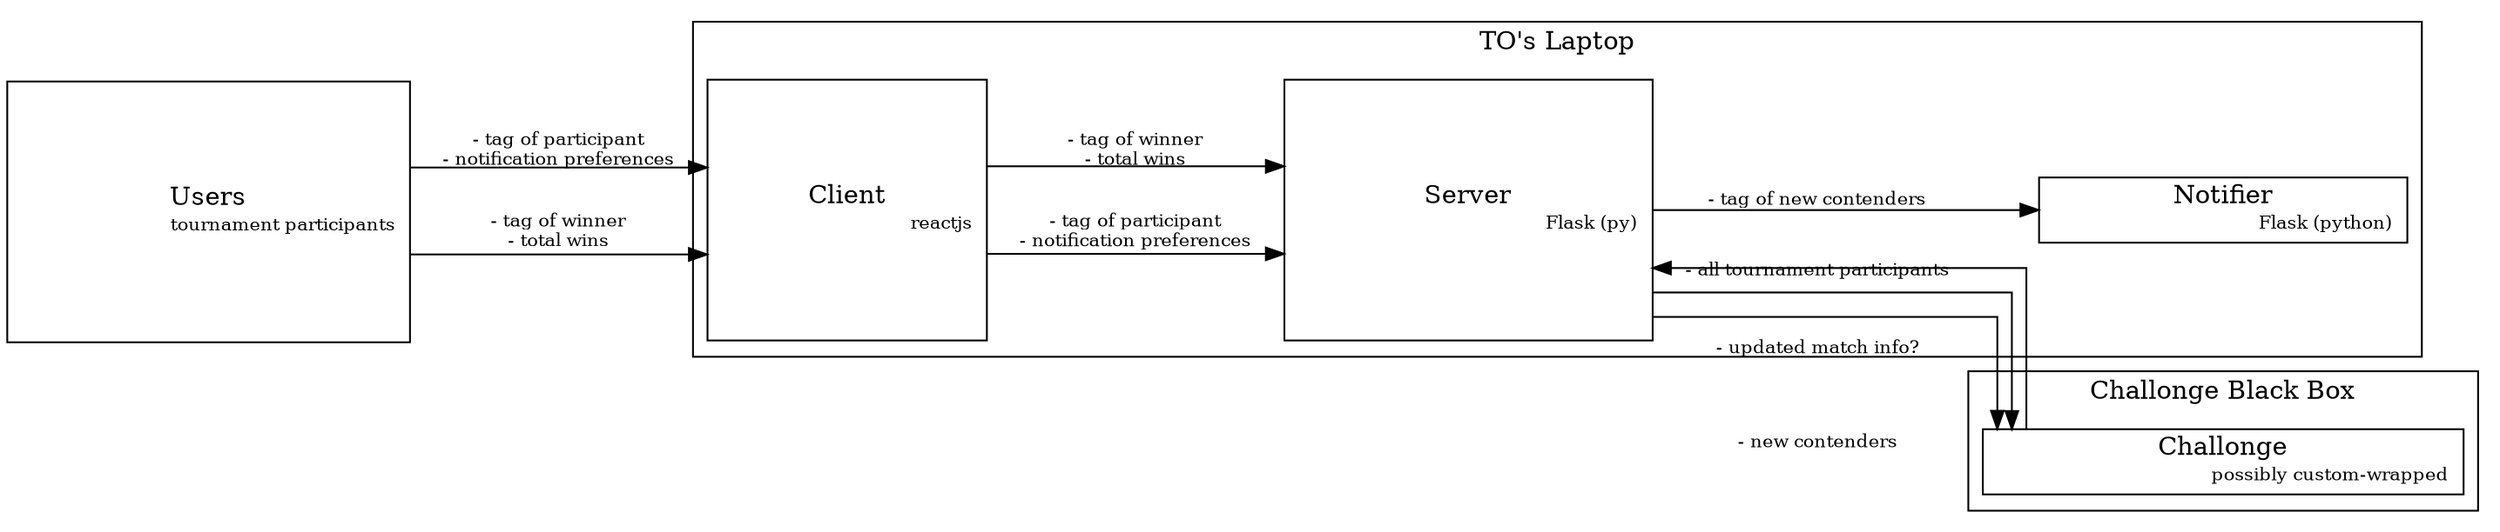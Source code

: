 digraph G {

    graph [rankdir = LR, splines=ortho];
    node[shape=record];

    Users [ label=<Users<BR />
                  <FONT POINT-SIZE="10">tournament participants</FONT>>
          , height=2
          ];

    subgraph cluster_client {
        label="TO's Laptop";
        
        Client [ label=<Client<BR />
                       <FONT POINT-SIZE="10">reactjs</FONT>>
               , height=2
               ];
        Server [ label=<Server<BR />
                              <FONT POINT-SIZE="10">Flask (py)</FONT>>
               , height=2
               ];

        Notifier [ label=<Notifier<BR />
                         <FONT POINT-SIZE="10">Flask (python)</FONT>>
                 ];
    }

    subgraph cluster_challonge {
        label="Challonge Black Box";
        
        Challonge [ label=<Challonge<BR />
                          <FONT POINT-SIZE="10">possibly custom-wrapped</FONT>>
                  ];
    } 

    edge [ fontsize=10 ];



    Users -> Client [ label="- tag of participant\n- notification preferences" ];

    Client -> Server [ label="- tag of participant\n- notification preferences" ];    

    Server -> Challonge [ label="- all tournament participants" ];



    Users -> Client [ label="- tag of winner\n- total wins" ];

    Client -> Server [ label="- tag of winner\n- total wins" ];

    Server -> Notifier [ label="- tag of new contenders" ];
    Server -> Challonge [ label="- updated match info?" ];

    Challonge -> Server [ label="- new contenders" ];
}
